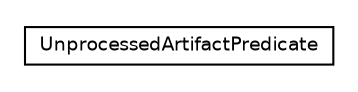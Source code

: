 #!/usr/local/bin/dot
#
# Class diagram 
# Generated by UmlGraph version 4.6 (http://www.spinellis.gr/sw/umlgraph)
#

digraph G {
	edge [fontname="Helvetica",fontsize=10,labelfontname="Helvetica",labelfontsize=10];
	node [fontname="Helvetica",fontsize=10,shape=plaintext];
	// org.apache.maven.archiva.model.functors.UnprocessedArtifactPredicate
	c3827 [label=<<table border="0" cellborder="1" cellspacing="0" cellpadding="2" port="p" href="./UnprocessedArtifactPredicate.html">
		<tr><td><table border="0" cellspacing="0" cellpadding="1">
			<tr><td> UnprocessedArtifactPredicate </td></tr>
		</table></td></tr>
		</table>>, fontname="Helvetica", fontcolor="black", fontsize=9.0];
}

